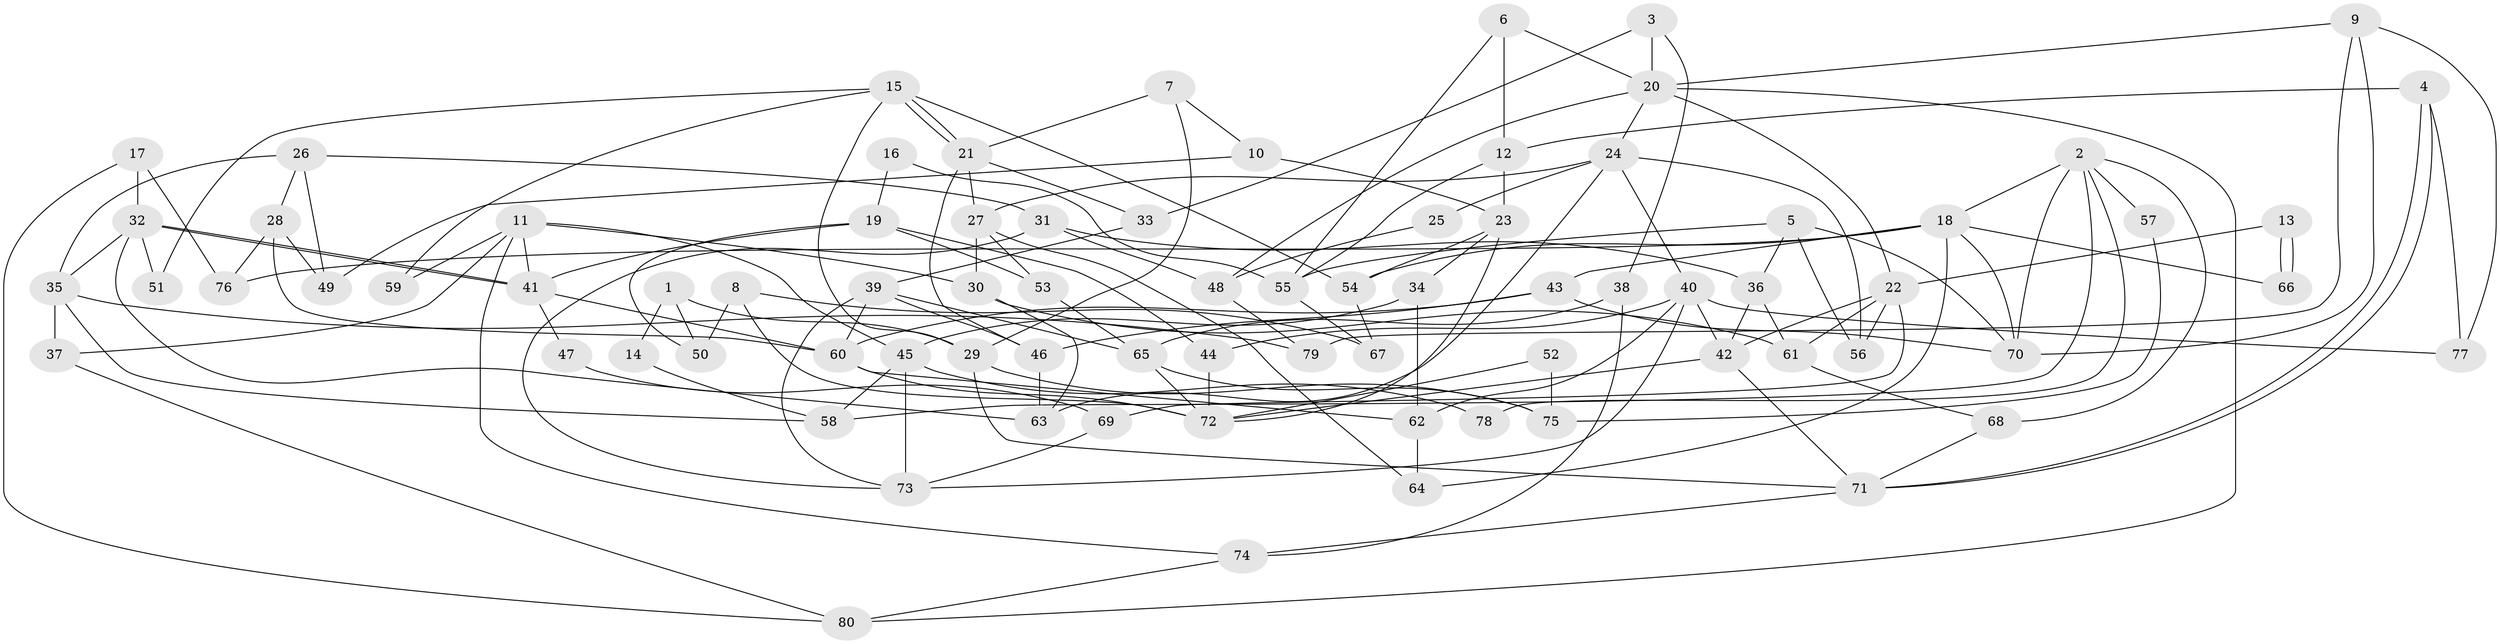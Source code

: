 // coarse degree distribution, {3: 0.14285714285714285, 10: 0.02040816326530612, 4: 0.22448979591836735, 5: 0.22448979591836735, 8: 0.12244897959183673, 7: 0.12244897959183673, 2: 0.10204081632653061, 6: 0.04081632653061224}
// Generated by graph-tools (version 1.1) at 2025/52/02/27/25 19:52:07]
// undirected, 80 vertices, 160 edges
graph export_dot {
graph [start="1"]
  node [color=gray90,style=filled];
  1;
  2;
  3;
  4;
  5;
  6;
  7;
  8;
  9;
  10;
  11;
  12;
  13;
  14;
  15;
  16;
  17;
  18;
  19;
  20;
  21;
  22;
  23;
  24;
  25;
  26;
  27;
  28;
  29;
  30;
  31;
  32;
  33;
  34;
  35;
  36;
  37;
  38;
  39;
  40;
  41;
  42;
  43;
  44;
  45;
  46;
  47;
  48;
  49;
  50;
  51;
  52;
  53;
  54;
  55;
  56;
  57;
  58;
  59;
  60;
  61;
  62;
  63;
  64;
  65;
  66;
  67;
  68;
  69;
  70;
  71;
  72;
  73;
  74;
  75;
  76;
  77;
  78;
  79;
  80;
  1 -- 29;
  1 -- 50;
  1 -- 14;
  2 -- 70;
  2 -- 58;
  2 -- 18;
  2 -- 57;
  2 -- 68;
  2 -- 78;
  3 -- 38;
  3 -- 20;
  3 -- 33;
  4 -- 12;
  4 -- 71;
  4 -- 71;
  4 -- 77;
  5 -- 70;
  5 -- 36;
  5 -- 55;
  5 -- 56;
  6 -- 12;
  6 -- 20;
  6 -- 55;
  7 -- 21;
  7 -- 10;
  7 -- 29;
  8 -- 72;
  8 -- 67;
  8 -- 50;
  9 -- 77;
  9 -- 20;
  9 -- 70;
  9 -- 79;
  10 -- 23;
  10 -- 49;
  11 -- 41;
  11 -- 30;
  11 -- 37;
  11 -- 45;
  11 -- 59;
  11 -- 74;
  12 -- 23;
  12 -- 55;
  13 -- 22;
  13 -- 66;
  13 -- 66;
  14 -- 58;
  15 -- 29;
  15 -- 21;
  15 -- 21;
  15 -- 51;
  15 -- 54;
  15 -- 59;
  16 -- 19;
  16 -- 55;
  17 -- 32;
  17 -- 80;
  17 -- 76;
  18 -- 43;
  18 -- 54;
  18 -- 64;
  18 -- 66;
  18 -- 70;
  18 -- 76;
  19 -- 53;
  19 -- 44;
  19 -- 41;
  19 -- 50;
  20 -- 24;
  20 -- 80;
  20 -- 22;
  20 -- 48;
  21 -- 46;
  21 -- 27;
  21 -- 33;
  22 -- 61;
  22 -- 42;
  22 -- 56;
  22 -- 69;
  23 -- 34;
  23 -- 54;
  23 -- 72;
  24 -- 27;
  24 -- 56;
  24 -- 25;
  24 -- 40;
  24 -- 63;
  25 -- 48;
  26 -- 35;
  26 -- 28;
  26 -- 31;
  26 -- 49;
  27 -- 64;
  27 -- 30;
  27 -- 53;
  28 -- 76;
  28 -- 60;
  28 -- 49;
  29 -- 71;
  29 -- 75;
  30 -- 63;
  30 -- 61;
  31 -- 73;
  31 -- 36;
  31 -- 48;
  32 -- 41;
  32 -- 41;
  32 -- 63;
  32 -- 35;
  32 -- 51;
  33 -- 39;
  34 -- 62;
  34 -- 45;
  35 -- 79;
  35 -- 37;
  35 -- 58;
  36 -- 42;
  36 -- 61;
  37 -- 80;
  38 -- 74;
  38 -- 65;
  39 -- 60;
  39 -- 46;
  39 -- 65;
  39 -- 73;
  40 -- 42;
  40 -- 44;
  40 -- 62;
  40 -- 73;
  40 -- 77;
  41 -- 47;
  41 -- 60;
  42 -- 71;
  42 -- 72;
  43 -- 60;
  43 -- 70;
  43 -- 46;
  44 -- 72;
  45 -- 73;
  45 -- 58;
  45 -- 78;
  46 -- 63;
  47 -- 69;
  48 -- 79;
  52 -- 72;
  52 -- 75;
  53 -- 65;
  54 -- 67;
  55 -- 67;
  57 -- 75;
  60 -- 72;
  60 -- 62;
  61 -- 68;
  62 -- 64;
  65 -- 72;
  65 -- 75;
  68 -- 71;
  69 -- 73;
  71 -- 74;
  74 -- 80;
}
